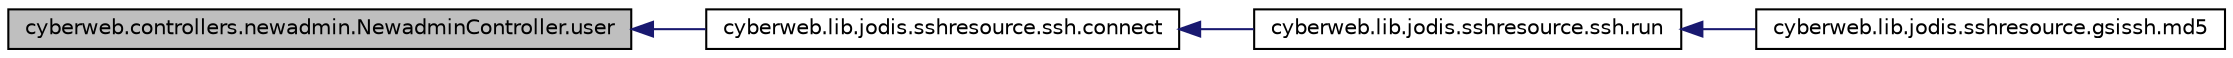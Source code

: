 digraph G
{
  edge [fontname="Helvetica",fontsize="10",labelfontname="Helvetica",labelfontsize="10"];
  node [fontname="Helvetica",fontsize="10",shape=record];
  rankdir="LR";
  Node1 [label="cyberweb.controllers.newadmin.NewadminController.user",height=0.2,width=0.4,color="black", fillcolor="grey75", style="filled" fontcolor="black"];
  Node1 -> Node2 [dir="back",color="midnightblue",fontsize="10",style="solid"];
  Node2 [label="cyberweb.lib.jodis.sshresource.ssh.connect",height=0.2,width=0.4,color="black", fillcolor="white", style="filled",URL="$classcyberweb_1_1lib_1_1jodis_1_1sshresource_1_1ssh.html#aa4d994479600e19a5af2240e42348520"];
  Node2 -> Node3 [dir="back",color="midnightblue",fontsize="10",style="solid"];
  Node3 [label="cyberweb.lib.jodis.sshresource.ssh.run",height=0.2,width=0.4,color="black", fillcolor="white", style="filled",URL="$classcyberweb_1_1lib_1_1jodis_1_1sshresource_1_1ssh.html#ad22397ccd13e1bb684b9f4b736b2e853"];
  Node3 -> Node4 [dir="back",color="midnightblue",fontsize="10",style="solid"];
  Node4 [label="cyberweb.lib.jodis.sshresource.gsissh.md5",height=0.2,width=0.4,color="black", fillcolor="white", style="filled",URL="$classcyberweb_1_1lib_1_1jodis_1_1sshresource_1_1gsissh.html#a119b7e744196814e3d71e8e5c5283989"];
}
